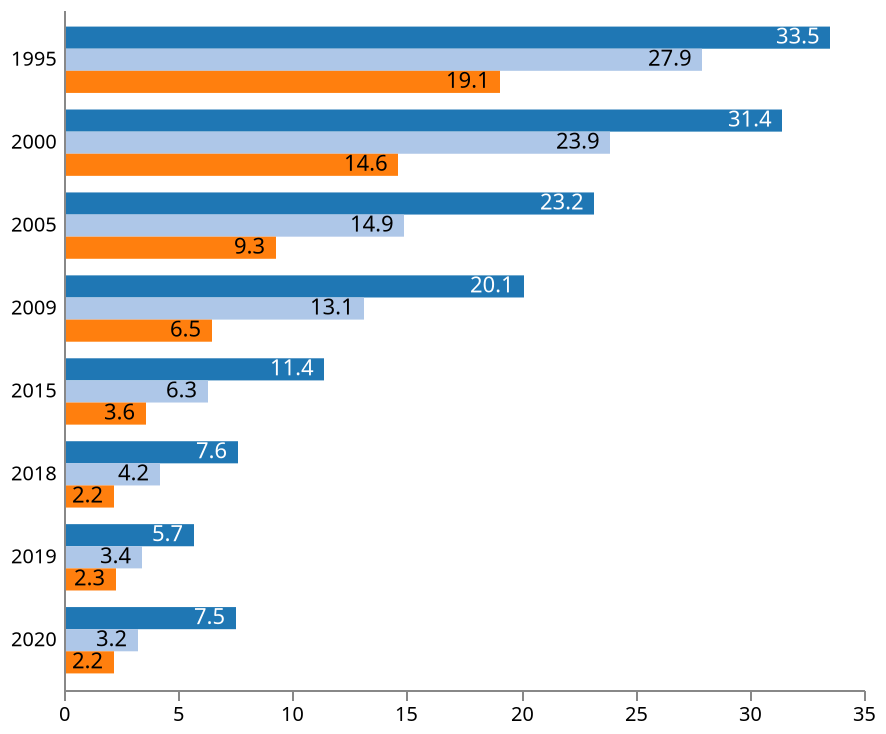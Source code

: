{
    "$schema": "https://vega.github.io/schema/vega/v5.json",
    "description": "A basic grouped bar chart example.",
    "width": 400,
    "height": 340,
    "padding": 5,
  
    "data": [
      {
        "name": "table",
        "values": [
              {"year": 1995, "value": 33.5, "group": 0}, {"year": 1995, "value": 27.9, "group": 1}, {"year": 1995, "value": 19.1, "group": 2},
              {"year": 2000, "value": 31.4, "group": 0}, {"year": 2000, "value": 23.9, "group": 1}, {"year": 2000, "value": 14.6, "group": 2},
              {"year": 2005, "value": 23.2, "group": 0}, {"year": 2005, "value": 14.9, "group": 1}, {"year": 2005, "value": 9.3, "group": 2},
              {"year": 2009, "value": 20.1, "group": 0}, {"year": 2009, "value": 13.1, "group": 1}, {"year": 2009, "value": 6.5, "group": 2},
              {"year": 2015, "value": 11.4, "group": 0}, {"year": 2015, "value": 6.3, "group": 1}, {"year": 2015, "value": 3.6, "group": 2},
              {"year": 2018, "value": 7.6, "group": 0}, {"year": 2018, "value": 4.2, "group": 1}, {"year": 2018, "value": 2.2, "group": 2},
              {"year": 2019, "value": 5.7, "group": 0}, {"year": 2019, "value": 3.4, "group": 1}, {"year": 2019, "value": 2.3, "group": 2},
              {"year": 2020, "value": 7.5, "group": 0}, {"year": 2020, "value": 3.2, "group": 1}, {"year": 2020, "value": 2.2, "group": 2}
            ]
      }
    ],
  
    "scales": [
      {
        "name": "yscale",
        "type": "band",
        "domain": {"data": "table", "field": "year"},
        "range": "height",
        "padding": 0.2
      },
      {
        "name": "xscale",
        "type": "linear",
        "domain": {"data": "table", "field": "value"},
        "range": "width",
        "round": true,
        "zero": true,
        "nice": true
      },
      {
        "name": "color",
        "type": "ordinal",
        "domain": {"data": "table", "field": "group"},
        "range": {"scheme": "category20"}
      }
    ],
  
    "axes": [
      {"orient": "left", "scale": "yscale", "tickSize": 0, "labelPadding": 4, "zindex": 1},
      {"orient": "bottom", "scale": "xscale"}
    ],
  
    "marks": [
      {
        "type": "group",
  
        "from": {
          "facet": {
            "data": "table",
            "name": "facet",
            "groupby": "year"
          }
        },
  
        "encode": {
          "enter": {
            "y": {"scale": "yscale", "field": "year"}
          }
        },
  
        "signals": [
          {"name": "height", "update": "bandwidth('yscale')"}
        ],
  
        "scales": [
          {
            "name": "pos",
            "type": "band",
            "range": "height",
            "domain": {"data": "facet", "field": "group"}
          }
        ],
  
        "marks": [
          {
            "name": "bars",
            "from": {"data": "facet"},
            "type": "rect",
            "encode": {
              "enter": {
                "y": {"scale": "pos", "field": "group"},
                "height": {"scale": "pos", "band": 1},
                "x": {"scale": "xscale", "field": "value"},
                "x2": {"scale": "xscale", "value": 0},
                "fill": {"scale": "color", "field": "group"}
              }
            }
          },
          {
            "type": "text",
            "from": {"data": "bars"},
            "encode": {
              "enter": {
                "x": {"field": "x2", "offset": -5},
                "y": {"field": "y", "offset": {"field": "height", "mult": 0.5}},
                "fill": [
                  {"test": "contrast('white', datum.fill) > contrast('black', datum.fill)", "value": "white"},
                  {"value": "black"}
                ],
                "align": {"value": "right"},
                "baseline": {"value": "middle"},
                "text": {"field": "datum.value"}
              }
            }
          }
        ]
      }
    ]
  }
